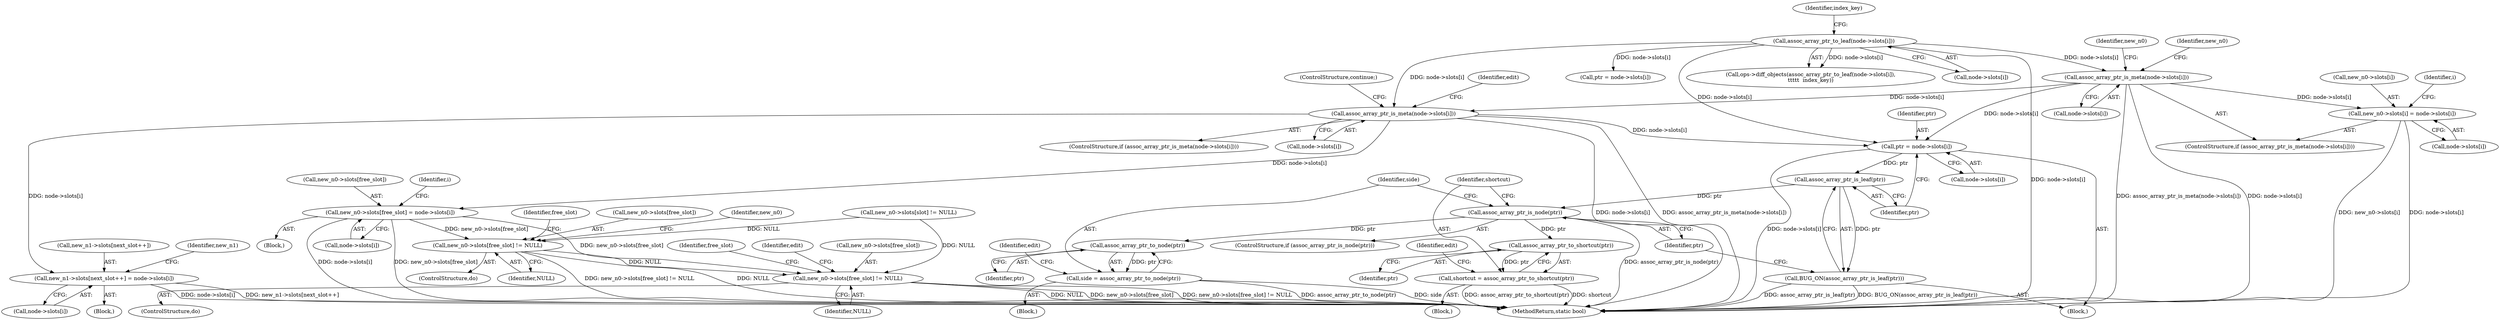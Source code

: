 digraph "0_linux_ea6789980fdaa610d7eb63602c746bf6ec70cd2b@array" {
"1000546" [label="(Call,assoc_array_ptr_is_meta(node->slots[i]))"];
"1000881" [label="(Call,assoc_array_ptr_to_leaf(node->slots[i]))"];
"1000552" [label="(Call,new_n0->slots[i] = node->slots[i])"];
"1000605" [label="(Call,assoc_array_ptr_is_meta(node->slots[i]))"];
"1000621" [label="(Call,new_n1->slots[next_slot++] = node->slots[i])"];
"1000650" [label="(Call,new_n0->slots[free_slot] = node->slots[i])"];
"1000643" [label="(Call,new_n0->slots[free_slot] != NULL)"];
"1000678" [label="(Call,new_n0->slots[free_slot] != NULL)"];
"1000747" [label="(Call,ptr = node->slots[i])"];
"1000755" [label="(Call,assoc_array_ptr_is_leaf(ptr))"];
"1000754" [label="(Call,BUG_ON(assoc_array_ptr_is_leaf(ptr)))"];
"1000758" [label="(Call,assoc_array_ptr_is_node(ptr))"];
"1000763" [label="(Call,assoc_array_ptr_to_node(ptr))"];
"1000761" [label="(Call,side = assoc_array_ptr_to_node(ptr))"];
"1000779" [label="(Call,assoc_array_ptr_to_shortcut(ptr))"];
"1000777" [label="(Call,shortcut = assoc_array_ptr_to_shortcut(ptr))"];
"1000572" [label="(Call,new_n0->slots[slot] != NULL)"];
"1000677" [label="(Identifier,free_slot)"];
"1000674" [label="(ControlStructure,do)"];
"1000755" [label="(Call,assoc_array_ptr_is_leaf(ptr))"];
"1000881" [label="(Call,assoc_array_ptr_to_leaf(node->slots[i]))"];
"1000779" [label="(Call,assoc_array_ptr_to_shortcut(ptr))"];
"1001065" [label="(Call,ptr = node->slots[i])"];
"1000758" [label="(Call,assoc_array_ptr_is_node(ptr))"];
"1000784" [label="(Identifier,edit)"];
"1000649" [label="(Identifier,NULL)"];
"1000763" [label="(Call,assoc_array_ptr_to_node(ptr))"];
"1000749" [label="(Call,node->slots[i])"];
"1000602" [label="(Identifier,i)"];
"1000552" [label="(Call,new_n0->slots[i] = node->slots[i])"];
"1000643" [label="(Call,new_n0->slots[free_slot] != NULL)"];
"1000555" [label="(Identifier,new_n0)"];
"1000622" [label="(Call,new_n1->slots[next_slot++])"];
"1001112" [label="(MethodReturn,static bool)"];
"1000545" [label="(ControlStructure,if (assoc_array_ptr_is_meta(node->slots[i])))"];
"1000628" [label="(Call,node->slots[i])"];
"1000687" [label="(Identifier,edit)"];
"1000553" [label="(Call,new_n0->slots[i])"];
"1000604" [label="(ControlStructure,if (assoc_array_ptr_is_meta(node->slots[i])))"];
"1000653" [label="(Identifier,new_n0)"];
"1000761" [label="(Call,side = assoc_array_ptr_to_node(ptr))"];
"1000760" [label="(Block,)"];
"1000880" [label="(Call,ops->diff_objects(assoc_array_ptr_to_leaf(node->slots[i]),\n\t\t\t\t\t  index_key))"];
"1000546" [label="(Call,assoc_array_ptr_is_meta(node->slots[i]))"];
"1000616" [label="(Identifier,edit)"];
"1000650" [label="(Call,new_n0->slots[free_slot] = node->slots[i])"];
"1000754" [label="(Call,BUG_ON(assoc_array_ptr_is_leaf(ptr)))"];
"1000747" [label="(Call,ptr = node->slots[i])"];
"1000777" [label="(Call,shortcut = assoc_array_ptr_to_shortcut(ptr))"];
"1000656" [label="(Call,node->slots[i])"];
"1000621" [label="(Call,new_n1->slots[next_slot++] = node->slots[i])"];
"1000611" [label="(ControlStructure,continue;)"];
"1000638" [label="(Block,)"];
"1000567" [label="(Identifier,new_n0)"];
"1000678" [label="(Call,new_n0->slots[free_slot] != NULL)"];
"1000544" [label="(Identifier,i)"];
"1000635" [label="(Identifier,new_n1)"];
"1000764" [label="(Identifier,ptr)"];
"1000776" [label="(Block,)"];
"1000882" [label="(Call,node->slots[i])"];
"1000780" [label="(Identifier,ptr)"];
"1000679" [label="(Call,new_n0->slots[free_slot])"];
"1000620" [label="(Block,)"];
"1000757" [label="(ControlStructure,if (assoc_array_ptr_is_node(ptr)))"];
"1000762" [label="(Identifier,side)"];
"1000746" [label="(Block,)"];
"1000547" [label="(Call,node->slots[i])"];
"1000642" [label="(Identifier,free_slot)"];
"1000639" [label="(ControlStructure,do)"];
"1000684" [label="(Identifier,NULL)"];
"1000768" [label="(Identifier,edit)"];
"1000651" [label="(Call,new_n0->slots[free_slot])"];
"1000778" [label="(Identifier,shortcut)"];
"1000644" [label="(Call,new_n0->slots[free_slot])"];
"1000558" [label="(Call,node->slots[i])"];
"1000606" [label="(Call,node->slots[i])"];
"1000887" [label="(Identifier,index_key)"];
"1000748" [label="(Identifier,ptr)"];
"1000756" [label="(Identifier,ptr)"];
"1000759" [label="(Identifier,ptr)"];
"1000605" [label="(Call,assoc_array_ptr_is_meta(node->slots[i]))"];
"1000546" -> "1000545"  [label="AST: "];
"1000546" -> "1000547"  [label="CFG: "];
"1000547" -> "1000546"  [label="AST: "];
"1000555" -> "1000546"  [label="CFG: "];
"1000567" -> "1000546"  [label="CFG: "];
"1000546" -> "1001112"  [label="DDG: assoc_array_ptr_is_meta(node->slots[i])"];
"1000546" -> "1001112"  [label="DDG: node->slots[i]"];
"1000881" -> "1000546"  [label="DDG: node->slots[i]"];
"1000546" -> "1000552"  [label="DDG: node->slots[i]"];
"1000546" -> "1000605"  [label="DDG: node->slots[i]"];
"1000546" -> "1000747"  [label="DDG: node->slots[i]"];
"1000881" -> "1000880"  [label="AST: "];
"1000881" -> "1000882"  [label="CFG: "];
"1000882" -> "1000881"  [label="AST: "];
"1000887" -> "1000881"  [label="CFG: "];
"1000881" -> "1001112"  [label="DDG: node->slots[i]"];
"1000881" -> "1000605"  [label="DDG: node->slots[i]"];
"1000881" -> "1000747"  [label="DDG: node->slots[i]"];
"1000881" -> "1000880"  [label="DDG: node->slots[i]"];
"1000881" -> "1001065"  [label="DDG: node->slots[i]"];
"1000552" -> "1000545"  [label="AST: "];
"1000552" -> "1000558"  [label="CFG: "];
"1000553" -> "1000552"  [label="AST: "];
"1000558" -> "1000552"  [label="AST: "];
"1000544" -> "1000552"  [label="CFG: "];
"1000552" -> "1001112"  [label="DDG: new_n0->slots[i]"];
"1000552" -> "1001112"  [label="DDG: node->slots[i]"];
"1000605" -> "1000604"  [label="AST: "];
"1000605" -> "1000606"  [label="CFG: "];
"1000606" -> "1000605"  [label="AST: "];
"1000611" -> "1000605"  [label="CFG: "];
"1000616" -> "1000605"  [label="CFG: "];
"1000605" -> "1001112"  [label="DDG: assoc_array_ptr_is_meta(node->slots[i])"];
"1000605" -> "1001112"  [label="DDG: node->slots[i]"];
"1000605" -> "1000621"  [label="DDG: node->slots[i]"];
"1000605" -> "1000650"  [label="DDG: node->slots[i]"];
"1000605" -> "1000747"  [label="DDG: node->slots[i]"];
"1000621" -> "1000620"  [label="AST: "];
"1000621" -> "1000628"  [label="CFG: "];
"1000622" -> "1000621"  [label="AST: "];
"1000628" -> "1000621"  [label="AST: "];
"1000635" -> "1000621"  [label="CFG: "];
"1000621" -> "1001112"  [label="DDG: new_n1->slots[next_slot++]"];
"1000621" -> "1001112"  [label="DDG: node->slots[i]"];
"1000650" -> "1000638"  [label="AST: "];
"1000650" -> "1000656"  [label="CFG: "];
"1000651" -> "1000650"  [label="AST: "];
"1000656" -> "1000650"  [label="AST: "];
"1000602" -> "1000650"  [label="CFG: "];
"1000650" -> "1001112"  [label="DDG: node->slots[i]"];
"1000650" -> "1001112"  [label="DDG: new_n0->slots[free_slot]"];
"1000650" -> "1000643"  [label="DDG: new_n0->slots[free_slot]"];
"1000650" -> "1000678"  [label="DDG: new_n0->slots[free_slot]"];
"1000643" -> "1000639"  [label="AST: "];
"1000643" -> "1000649"  [label="CFG: "];
"1000644" -> "1000643"  [label="AST: "];
"1000649" -> "1000643"  [label="AST: "];
"1000642" -> "1000643"  [label="CFG: "];
"1000653" -> "1000643"  [label="CFG: "];
"1000643" -> "1001112"  [label="DDG: new_n0->slots[free_slot] != NULL"];
"1000643" -> "1001112"  [label="DDG: NULL"];
"1000572" -> "1000643"  [label="DDG: NULL"];
"1000643" -> "1000678"  [label="DDG: NULL"];
"1000678" -> "1000674"  [label="AST: "];
"1000678" -> "1000684"  [label="CFG: "];
"1000679" -> "1000678"  [label="AST: "];
"1000684" -> "1000678"  [label="AST: "];
"1000677" -> "1000678"  [label="CFG: "];
"1000687" -> "1000678"  [label="CFG: "];
"1000678" -> "1001112"  [label="DDG: new_n0->slots[free_slot] != NULL"];
"1000678" -> "1001112"  [label="DDG: NULL"];
"1000678" -> "1001112"  [label="DDG: new_n0->slots[free_slot]"];
"1000572" -> "1000678"  [label="DDG: NULL"];
"1000747" -> "1000746"  [label="AST: "];
"1000747" -> "1000749"  [label="CFG: "];
"1000748" -> "1000747"  [label="AST: "];
"1000749" -> "1000747"  [label="AST: "];
"1000756" -> "1000747"  [label="CFG: "];
"1000747" -> "1001112"  [label="DDG: node->slots[i]"];
"1000747" -> "1000755"  [label="DDG: ptr"];
"1000755" -> "1000754"  [label="AST: "];
"1000755" -> "1000756"  [label="CFG: "];
"1000756" -> "1000755"  [label="AST: "];
"1000754" -> "1000755"  [label="CFG: "];
"1000755" -> "1000754"  [label="DDG: ptr"];
"1000755" -> "1000758"  [label="DDG: ptr"];
"1000754" -> "1000746"  [label="AST: "];
"1000759" -> "1000754"  [label="CFG: "];
"1000754" -> "1001112"  [label="DDG: BUG_ON(assoc_array_ptr_is_leaf(ptr))"];
"1000754" -> "1001112"  [label="DDG: assoc_array_ptr_is_leaf(ptr)"];
"1000758" -> "1000757"  [label="AST: "];
"1000758" -> "1000759"  [label="CFG: "];
"1000759" -> "1000758"  [label="AST: "];
"1000762" -> "1000758"  [label="CFG: "];
"1000778" -> "1000758"  [label="CFG: "];
"1000758" -> "1001112"  [label="DDG: assoc_array_ptr_is_node(ptr)"];
"1000758" -> "1000763"  [label="DDG: ptr"];
"1000758" -> "1000779"  [label="DDG: ptr"];
"1000763" -> "1000761"  [label="AST: "];
"1000763" -> "1000764"  [label="CFG: "];
"1000764" -> "1000763"  [label="AST: "];
"1000761" -> "1000763"  [label="CFG: "];
"1000763" -> "1000761"  [label="DDG: ptr"];
"1000761" -> "1000760"  [label="AST: "];
"1000762" -> "1000761"  [label="AST: "];
"1000768" -> "1000761"  [label="CFG: "];
"1000761" -> "1001112"  [label="DDG: side"];
"1000761" -> "1001112"  [label="DDG: assoc_array_ptr_to_node(ptr)"];
"1000779" -> "1000777"  [label="AST: "];
"1000779" -> "1000780"  [label="CFG: "];
"1000780" -> "1000779"  [label="AST: "];
"1000777" -> "1000779"  [label="CFG: "];
"1000779" -> "1000777"  [label="DDG: ptr"];
"1000777" -> "1000776"  [label="AST: "];
"1000778" -> "1000777"  [label="AST: "];
"1000784" -> "1000777"  [label="CFG: "];
"1000777" -> "1001112"  [label="DDG: shortcut"];
"1000777" -> "1001112"  [label="DDG: assoc_array_ptr_to_shortcut(ptr)"];
}
